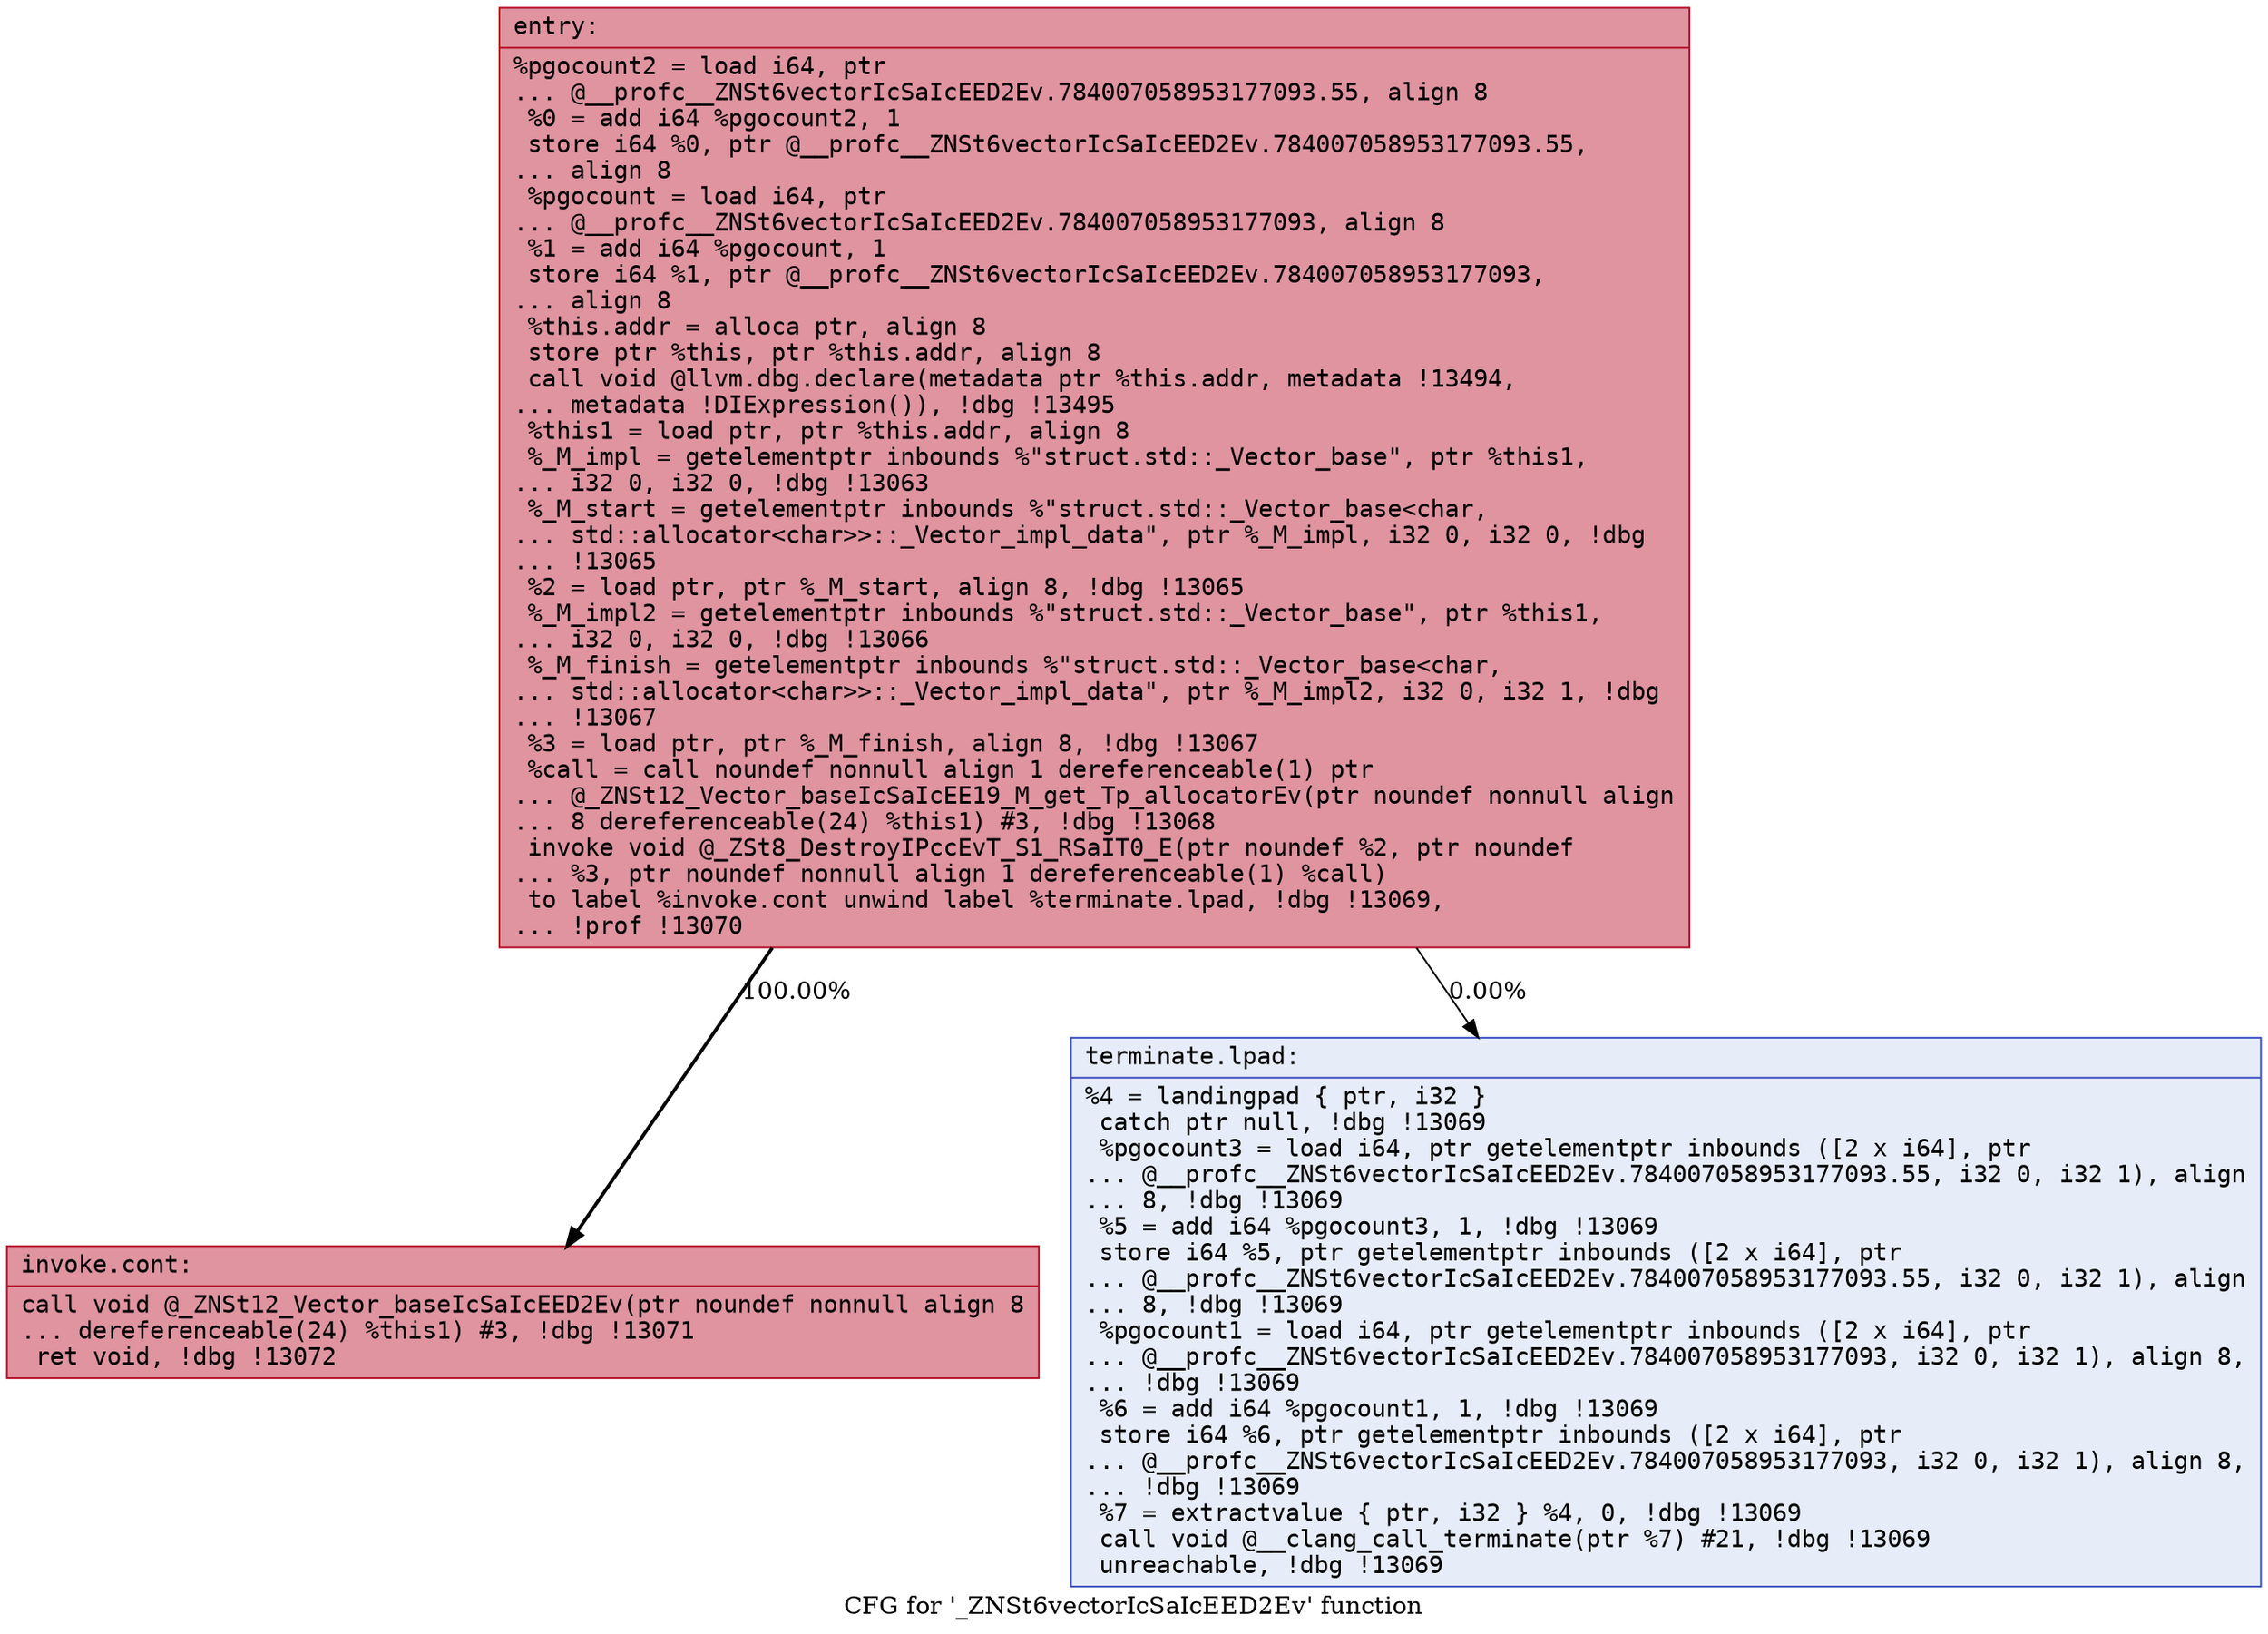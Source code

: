 digraph "CFG for '_ZNSt6vectorIcSaIcEED2Ev' function" {
	label="CFG for '_ZNSt6vectorIcSaIcEED2Ev' function";

	Node0x564268df8930 [shape=record,color="#b70d28ff", style=filled, fillcolor="#b70d2870" fontname="Courier",label="{entry:\l|  %pgocount2 = load i64, ptr\l... @__profc__ZNSt6vectorIcSaIcEED2Ev.784007058953177093.55, align 8\l  %0 = add i64 %pgocount2, 1\l  store i64 %0, ptr @__profc__ZNSt6vectorIcSaIcEED2Ev.784007058953177093.55,\l... align 8\l  %pgocount = load i64, ptr\l... @__profc__ZNSt6vectorIcSaIcEED2Ev.784007058953177093, align 8\l  %1 = add i64 %pgocount, 1\l  store i64 %1, ptr @__profc__ZNSt6vectorIcSaIcEED2Ev.784007058953177093,\l... align 8\l  %this.addr = alloca ptr, align 8\l  store ptr %this, ptr %this.addr, align 8\l  call void @llvm.dbg.declare(metadata ptr %this.addr, metadata !13494,\l... metadata !DIExpression()), !dbg !13495\l  %this1 = load ptr, ptr %this.addr, align 8\l  %_M_impl = getelementptr inbounds %\"struct.std::_Vector_base\", ptr %this1,\l... i32 0, i32 0, !dbg !13063\l  %_M_start = getelementptr inbounds %\"struct.std::_Vector_base\<char,\l... std::allocator\<char\>\>::_Vector_impl_data\", ptr %_M_impl, i32 0, i32 0, !dbg\l... !13065\l  %2 = load ptr, ptr %_M_start, align 8, !dbg !13065\l  %_M_impl2 = getelementptr inbounds %\"struct.std::_Vector_base\", ptr %this1,\l... i32 0, i32 0, !dbg !13066\l  %_M_finish = getelementptr inbounds %\"struct.std::_Vector_base\<char,\l... std::allocator\<char\>\>::_Vector_impl_data\", ptr %_M_impl2, i32 0, i32 1, !dbg\l... !13067\l  %3 = load ptr, ptr %_M_finish, align 8, !dbg !13067\l  %call = call noundef nonnull align 1 dereferenceable(1) ptr\l... @_ZNSt12_Vector_baseIcSaIcEE19_M_get_Tp_allocatorEv(ptr noundef nonnull align\l... 8 dereferenceable(24) %this1) #3, !dbg !13068\l  invoke void @_ZSt8_DestroyIPccEvT_S1_RSaIT0_E(ptr noundef %2, ptr noundef\l... %3, ptr noundef nonnull align 1 dereferenceable(1) %call)\l          to label %invoke.cont unwind label %terminate.lpad, !dbg !13069,\l... !prof !13070\l}"];
	Node0x564268df8930 -> Node0x564268df9000[tooltip="entry -> invoke.cont\nProbability 100.00%" label="100.00%" penwidth=2.00];
	Node0x564268df8930 -> Node0x564268df9050[tooltip="entry -> terminate.lpad\nProbability 0.00%" label="0.00%" penwidth=1.00];
	Node0x564268df9000 [shape=record,color="#b70d28ff", style=filled, fillcolor="#b70d2870" fontname="Courier",label="{invoke.cont:\l|  call void @_ZNSt12_Vector_baseIcSaIcEED2Ev(ptr noundef nonnull align 8\l... dereferenceable(24) %this1) #3, !dbg !13071\l  ret void, !dbg !13072\l}"];
	Node0x564268df9050 [shape=record,color="#3d50c3ff", style=filled, fillcolor="#c7d7f070" fontname="Courier",label="{terminate.lpad:\l|  %4 = landingpad \{ ptr, i32 \}\l          catch ptr null, !dbg !13069\l  %pgocount3 = load i64, ptr getelementptr inbounds ([2 x i64], ptr\l... @__profc__ZNSt6vectorIcSaIcEED2Ev.784007058953177093.55, i32 0, i32 1), align\l... 8, !dbg !13069\l  %5 = add i64 %pgocount3, 1, !dbg !13069\l  store i64 %5, ptr getelementptr inbounds ([2 x i64], ptr\l... @__profc__ZNSt6vectorIcSaIcEED2Ev.784007058953177093.55, i32 0, i32 1), align\l... 8, !dbg !13069\l  %pgocount1 = load i64, ptr getelementptr inbounds ([2 x i64], ptr\l... @__profc__ZNSt6vectorIcSaIcEED2Ev.784007058953177093, i32 0, i32 1), align 8,\l... !dbg !13069\l  %6 = add i64 %pgocount1, 1, !dbg !13069\l  store i64 %6, ptr getelementptr inbounds ([2 x i64], ptr\l... @__profc__ZNSt6vectorIcSaIcEED2Ev.784007058953177093, i32 0, i32 1), align 8,\l... !dbg !13069\l  %7 = extractvalue \{ ptr, i32 \} %4, 0, !dbg !13069\l  call void @__clang_call_terminate(ptr %7) #21, !dbg !13069\l  unreachable, !dbg !13069\l}"];
}
